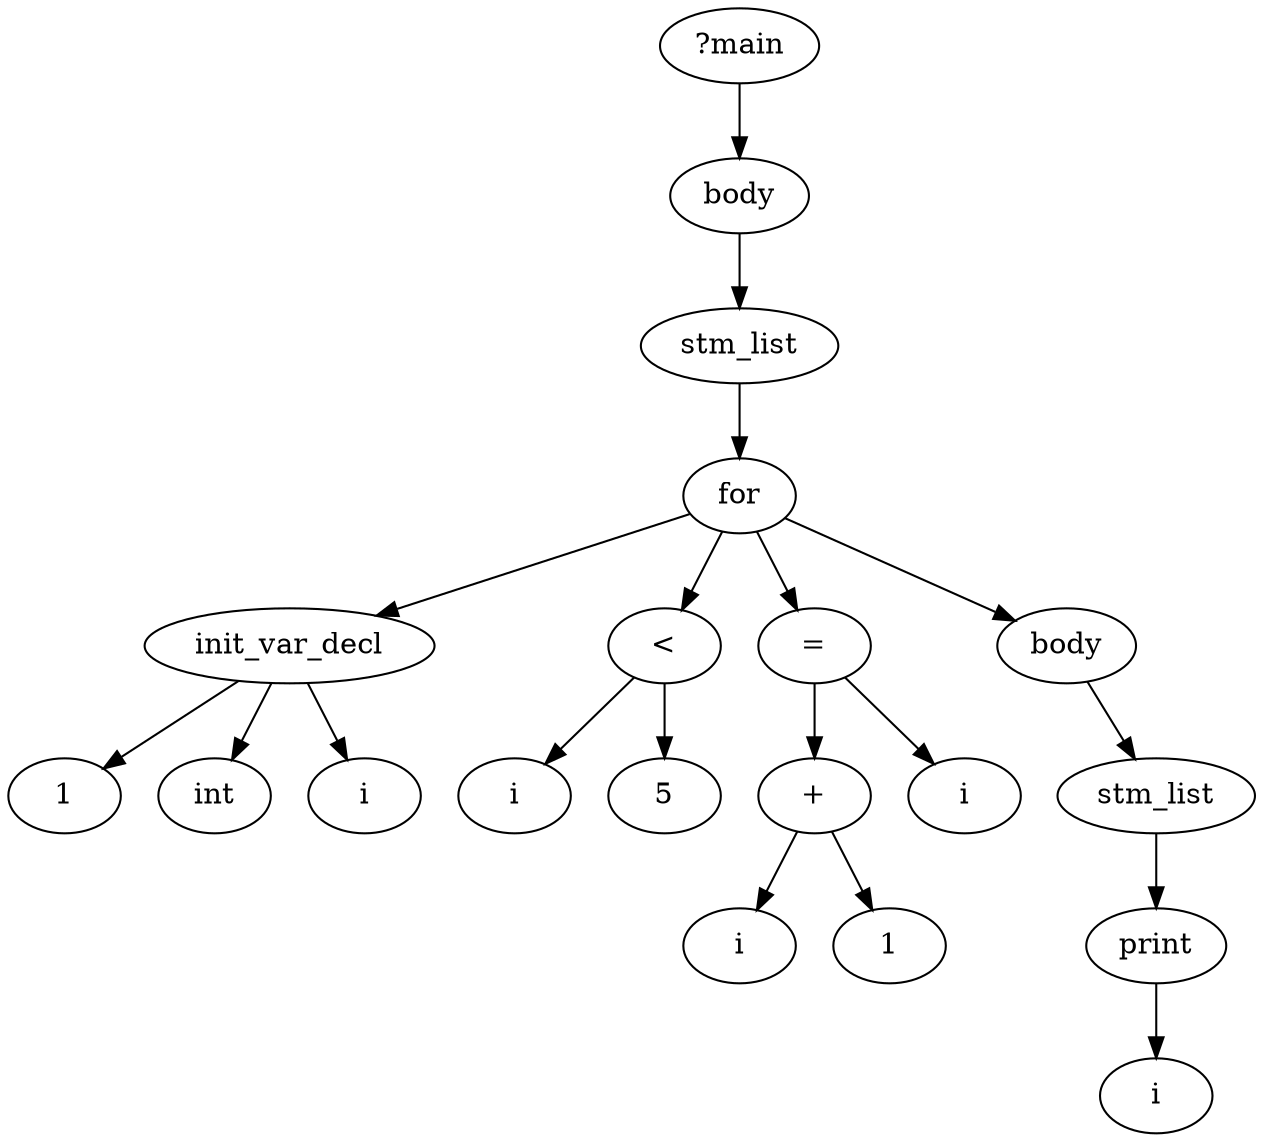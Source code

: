digraph "AST-desugar.src/output/a" {
	0 [label="?main"]
	1 [label=body]
	2 [label=stm_list]
	3 [label=init_var_decl]
	4 [label=1]
	5 [label=int]
	6 [label=i]
	3 -> 5
	3 -> 6
	3 -> 4
	7 [label=i]
	8 [label=5]
	9 [label="<"]
	9 -> 7
	9 -> 8
	10 [label=i]
	11 [label=1]
	12 [label="+"]
	12 -> 10
	12 -> 11
	13 [label="="]
	14 [label=i]
	13 -> 14
	13 -> 12
	15 [label=body]
	16 [label=stm_list]
	17 [label=i]
	18 [label=print]
	18 -> 17
	16 -> 18
	15 -> 16
	19 [label=for]
	19 -> 3
	19 -> 9
	19 -> 13
	19 -> 15
	2 -> 19
	1 -> 2
	0 -> 1
}
